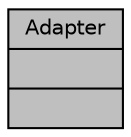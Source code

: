 digraph "Adapter"
{
  edge [fontname="Helvetica",fontsize="10",labelfontname="Helvetica",labelfontsize="10"];
  node [fontname="Helvetica",fontsize="10",shape=record];
  Node1 [label="{Adapter\n||}",height=0.2,width=0.4,color="black", fillcolor="grey75", style="filled" fontcolor="black"];
}
